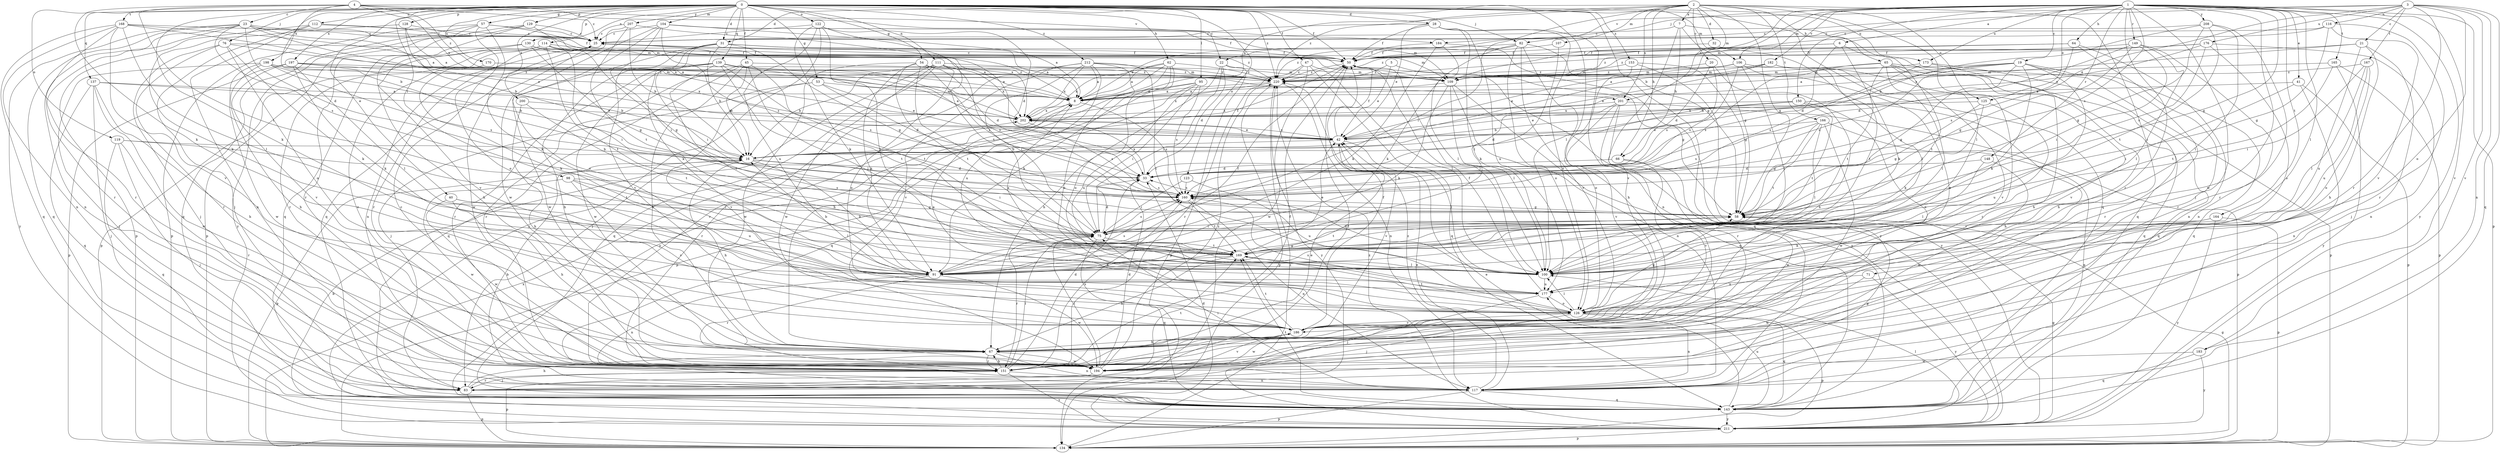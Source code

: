 strict digraph  {
0;
1;
2;
3;
4;
5;
6;
7;
8;
16;
19;
20;
21;
22;
23;
25;
28;
31;
32;
33;
40;
41;
42;
45;
47;
50;
53;
54;
57;
58;
62;
64;
65;
66;
67;
71;
75;
76;
82;
83;
91;
95;
98;
100;
104;
106;
107;
109;
111;
112;
114;
116;
117;
119;
122;
123;
125;
126;
128;
129;
130;
134;
137;
139;
143;
148;
149;
150;
151;
153;
160;
164;
165;
166;
167;
168;
169;
170;
173;
176;
177;
182;
183;
184;
186;
194;
197;
198;
200;
201;
202;
207;
208;
211;
212;
220;
0 -> 28  [label=d];
0 -> 31  [label=d];
0 -> 40  [label=e];
0 -> 45  [label=f];
0 -> 47  [label=f];
0 -> 50  [label=f];
0 -> 53  [label=g];
0 -> 54  [label=g];
0 -> 57  [label=g];
0 -> 58  [label=g];
0 -> 62  [label=h];
0 -> 76  [label=j];
0 -> 82  [label=j];
0 -> 91  [label=k];
0 -> 95  [label=l];
0 -> 98  [label=l];
0 -> 100  [label=l];
0 -> 104  [label=m];
0 -> 106  [label=m];
0 -> 111  [label=n];
0 -> 112  [label=n];
0 -> 114  [label=n];
0 -> 119  [label=o];
0 -> 122  [label=o];
0 -> 123  [label=o];
0 -> 128  [label=p];
0 -> 129  [label=p];
0 -> 130  [label=p];
0 -> 137  [label=q];
0 -> 139  [label=q];
0 -> 143  [label=q];
0 -> 153  [label=s];
0 -> 170  [label=u];
0 -> 173  [label=u];
0 -> 197  [label=x];
0 -> 198  [label=x];
0 -> 200  [label=x];
0 -> 207  [label=y];
0 -> 212  [label=z];
0 -> 220  [label=z];
1 -> 6  [label=a];
1 -> 16  [label=b];
1 -> 19  [label=c];
1 -> 41  [label=e];
1 -> 58  [label=g];
1 -> 64  [label=h];
1 -> 82  [label=j];
1 -> 83  [label=j];
1 -> 100  [label=l];
1 -> 106  [label=m];
1 -> 125  [label=o];
1 -> 134  [label=p];
1 -> 148  [label=r];
1 -> 149  [label=r];
1 -> 150  [label=r];
1 -> 151  [label=r];
1 -> 160  [label=s];
1 -> 164  [label=t];
1 -> 165  [label=t];
1 -> 173  [label=u];
1 -> 182  [label=v];
1 -> 183  [label=v];
1 -> 194  [label=w];
1 -> 201  [label=x];
1 -> 208  [label=y];
1 -> 211  [label=y];
2 -> 7  [label=a];
2 -> 8  [label=a];
2 -> 20  [label=c];
2 -> 31  [label=d];
2 -> 32  [label=d];
2 -> 58  [label=g];
2 -> 65  [label=h];
2 -> 66  [label=h];
2 -> 71  [label=i];
2 -> 75  [label=i];
2 -> 100  [label=l];
2 -> 107  [label=m];
2 -> 109  [label=m];
2 -> 125  [label=o];
2 -> 166  [label=t];
2 -> 201  [label=x];
2 -> 220  [label=z];
3 -> 21  [label=c];
3 -> 22  [label=c];
3 -> 42  [label=e];
3 -> 116  [label=n];
3 -> 117  [label=n];
3 -> 126  [label=o];
3 -> 143  [label=q];
3 -> 151  [label=r];
3 -> 167  [label=t];
3 -> 176  [label=u];
3 -> 183  [label=v];
3 -> 184  [label=v];
4 -> 16  [label=b];
4 -> 22  [label=c];
4 -> 23  [label=c];
4 -> 25  [label=c];
4 -> 75  [label=i];
4 -> 91  [label=k];
4 -> 168  [label=t];
4 -> 184  [label=v];
4 -> 201  [label=x];
4 -> 220  [label=z];
5 -> 42  [label=e];
5 -> 211  [label=y];
5 -> 220  [label=z];
6 -> 33  [label=d];
6 -> 50  [label=f];
6 -> 91  [label=k];
6 -> 169  [label=t];
6 -> 220  [label=z];
7 -> 25  [label=c];
7 -> 58  [label=g];
7 -> 66  [label=h];
7 -> 143  [label=q];
7 -> 186  [label=v];
8 -> 25  [label=c];
8 -> 151  [label=r];
8 -> 160  [label=s];
8 -> 202  [label=x];
16 -> 33  [label=d];
16 -> 50  [label=f];
16 -> 67  [label=h];
16 -> 75  [label=i];
16 -> 91  [label=k];
16 -> 134  [label=p];
19 -> 8  [label=a];
19 -> 16  [label=b];
19 -> 58  [label=g];
19 -> 91  [label=k];
19 -> 100  [label=l];
19 -> 143  [label=q];
19 -> 151  [label=r];
19 -> 160  [label=s];
19 -> 220  [label=z];
20 -> 33  [label=d];
20 -> 67  [label=h];
20 -> 109  [label=m];
20 -> 160  [label=s];
21 -> 50  [label=f];
21 -> 67  [label=h];
21 -> 83  [label=j];
21 -> 177  [label=u];
21 -> 202  [label=x];
22 -> 33  [label=d];
22 -> 67  [label=h];
22 -> 75  [label=i];
22 -> 109  [label=m];
22 -> 134  [label=p];
23 -> 25  [label=c];
23 -> 33  [label=d];
23 -> 42  [label=e];
23 -> 109  [label=m];
23 -> 117  [label=n];
23 -> 143  [label=q];
23 -> 151  [label=r];
23 -> 160  [label=s];
23 -> 202  [label=x];
23 -> 211  [label=y];
25 -> 50  [label=f];
25 -> 109  [label=m];
25 -> 117  [label=n];
25 -> 151  [label=r];
25 -> 194  [label=w];
28 -> 25  [label=c];
28 -> 42  [label=e];
28 -> 50  [label=f];
28 -> 100  [label=l];
28 -> 117  [label=n];
28 -> 126  [label=o];
28 -> 177  [label=u];
31 -> 8  [label=a];
31 -> 16  [label=b];
31 -> 50  [label=f];
31 -> 58  [label=g];
31 -> 75  [label=i];
31 -> 91  [label=k];
31 -> 186  [label=v];
31 -> 194  [label=w];
32 -> 50  [label=f];
32 -> 100  [label=l];
33 -> 160  [label=s];
33 -> 202  [label=x];
40 -> 58  [label=g];
40 -> 67  [label=h];
40 -> 100  [label=l];
40 -> 194  [label=w];
41 -> 8  [label=a];
41 -> 75  [label=i];
41 -> 117  [label=n];
41 -> 134  [label=p];
42 -> 16  [label=b];
42 -> 50  [label=f];
42 -> 100  [label=l];
42 -> 186  [label=v];
42 -> 202  [label=x];
45 -> 16  [label=b];
45 -> 67  [label=h];
45 -> 100  [label=l];
45 -> 109  [label=m];
45 -> 143  [label=q];
45 -> 151  [label=r];
45 -> 169  [label=t];
47 -> 100  [label=l];
47 -> 143  [label=q];
47 -> 151  [label=r];
47 -> 194  [label=w];
47 -> 220  [label=z];
50 -> 25  [label=c];
50 -> 58  [label=g];
50 -> 100  [label=l];
50 -> 220  [label=z];
53 -> 8  [label=a];
53 -> 33  [label=d];
53 -> 42  [label=e];
53 -> 83  [label=j];
53 -> 186  [label=v];
54 -> 33  [label=d];
54 -> 75  [label=i];
54 -> 91  [label=k];
54 -> 160  [label=s];
54 -> 169  [label=t];
54 -> 194  [label=w];
54 -> 220  [label=z];
57 -> 25  [label=c];
57 -> 50  [label=f];
57 -> 91  [label=k];
57 -> 126  [label=o];
57 -> 134  [label=p];
57 -> 143  [label=q];
57 -> 211  [label=y];
58 -> 75  [label=i];
58 -> 169  [label=t];
62 -> 8  [label=a];
62 -> 67  [label=h];
62 -> 91  [label=k];
62 -> 126  [label=o];
62 -> 202  [label=x];
62 -> 211  [label=y];
62 -> 220  [label=z];
64 -> 50  [label=f];
64 -> 117  [label=n];
64 -> 151  [label=r];
64 -> 160  [label=s];
64 -> 220  [label=z];
65 -> 67  [label=h];
65 -> 100  [label=l];
65 -> 109  [label=m];
65 -> 134  [label=p];
65 -> 143  [label=q];
65 -> 160  [label=s];
65 -> 169  [label=t];
65 -> 186  [label=v];
66 -> 33  [label=d];
66 -> 186  [label=v];
66 -> 194  [label=w];
67 -> 117  [label=n];
67 -> 151  [label=r];
67 -> 194  [label=w];
71 -> 177  [label=u];
71 -> 194  [label=w];
71 -> 211  [label=y];
75 -> 33  [label=d];
75 -> 143  [label=q];
75 -> 151  [label=r];
75 -> 160  [label=s];
75 -> 169  [label=t];
76 -> 8  [label=a];
76 -> 50  [label=f];
76 -> 83  [label=j];
76 -> 91  [label=k];
76 -> 126  [label=o];
76 -> 151  [label=r];
82 -> 8  [label=a];
82 -> 50  [label=f];
82 -> 67  [label=h];
82 -> 91  [label=k];
82 -> 126  [label=o];
82 -> 143  [label=q];
82 -> 186  [label=v];
82 -> 220  [label=z];
83 -> 50  [label=f];
83 -> 67  [label=h];
83 -> 134  [label=p];
83 -> 151  [label=r];
91 -> 16  [label=b];
91 -> 50  [label=f];
91 -> 58  [label=g];
91 -> 117  [label=n];
91 -> 151  [label=r];
91 -> 160  [label=s];
91 -> 194  [label=w];
95 -> 8  [label=a];
95 -> 75  [label=i];
95 -> 134  [label=p];
95 -> 143  [label=q];
95 -> 160  [label=s];
95 -> 177  [label=u];
98 -> 75  [label=i];
98 -> 160  [label=s];
98 -> 177  [label=u];
98 -> 186  [label=v];
98 -> 194  [label=w];
100 -> 8  [label=a];
100 -> 33  [label=d];
100 -> 177  [label=u];
104 -> 8  [label=a];
104 -> 25  [label=c];
104 -> 50  [label=f];
104 -> 75  [label=i];
104 -> 109  [label=m];
104 -> 126  [label=o];
104 -> 160  [label=s];
104 -> 194  [label=w];
106 -> 42  [label=e];
106 -> 100  [label=l];
106 -> 126  [label=o];
106 -> 151  [label=r];
106 -> 160  [label=s];
106 -> 220  [label=z];
107 -> 50  [label=f];
107 -> 91  [label=k];
109 -> 8  [label=a];
109 -> 91  [label=k];
109 -> 100  [label=l];
109 -> 117  [label=n];
109 -> 143  [label=q];
111 -> 16  [label=b];
111 -> 83  [label=j];
111 -> 109  [label=m];
111 -> 126  [label=o];
111 -> 143  [label=q];
111 -> 160  [label=s];
111 -> 194  [label=w];
111 -> 202  [label=x];
112 -> 25  [label=c];
112 -> 83  [label=j];
112 -> 109  [label=m];
112 -> 117  [label=n];
112 -> 134  [label=p];
114 -> 50  [label=f];
114 -> 58  [label=g];
114 -> 75  [label=i];
114 -> 134  [label=p];
114 -> 151  [label=r];
114 -> 169  [label=t];
114 -> 220  [label=z];
116 -> 25  [label=c];
116 -> 58  [label=g];
116 -> 109  [label=m];
116 -> 151  [label=r];
116 -> 186  [label=v];
117 -> 16  [label=b];
117 -> 42  [label=e];
117 -> 58  [label=g];
117 -> 75  [label=i];
117 -> 134  [label=p];
117 -> 143  [label=q];
117 -> 220  [label=z];
119 -> 16  [label=b];
119 -> 83  [label=j];
119 -> 143  [label=q];
119 -> 151  [label=r];
119 -> 169  [label=t];
122 -> 25  [label=c];
122 -> 33  [label=d];
122 -> 91  [label=k];
122 -> 100  [label=l];
122 -> 169  [label=t];
122 -> 177  [label=u];
122 -> 211  [label=y];
123 -> 75  [label=i];
123 -> 160  [label=s];
123 -> 177  [label=u];
125 -> 58  [label=g];
125 -> 91  [label=k];
125 -> 177  [label=u];
125 -> 202  [label=x];
126 -> 8  [label=a];
126 -> 58  [label=g];
126 -> 83  [label=j];
126 -> 100  [label=l];
126 -> 117  [label=n];
126 -> 134  [label=p];
126 -> 143  [label=q];
126 -> 160  [label=s];
126 -> 169  [label=t];
126 -> 186  [label=v];
128 -> 8  [label=a];
128 -> 16  [label=b];
128 -> 25  [label=c];
128 -> 91  [label=k];
129 -> 25  [label=c];
129 -> 134  [label=p];
129 -> 143  [label=q];
129 -> 151  [label=r];
129 -> 202  [label=x];
130 -> 8  [label=a];
130 -> 50  [label=f];
130 -> 58  [label=g];
130 -> 67  [label=h];
130 -> 186  [label=v];
134 -> 58  [label=g];
134 -> 202  [label=x];
134 -> 220  [label=z];
137 -> 8  [label=a];
137 -> 42  [label=e];
137 -> 67  [label=h];
137 -> 83  [label=j];
137 -> 143  [label=q];
137 -> 194  [label=w];
139 -> 42  [label=e];
139 -> 67  [label=h];
139 -> 100  [label=l];
139 -> 151  [label=r];
139 -> 160  [label=s];
139 -> 169  [label=t];
139 -> 194  [label=w];
139 -> 202  [label=x];
139 -> 220  [label=z];
143 -> 42  [label=e];
143 -> 169  [label=t];
143 -> 177  [label=u];
143 -> 211  [label=y];
148 -> 33  [label=d];
148 -> 100  [label=l];
148 -> 194  [label=w];
149 -> 33  [label=d];
149 -> 50  [label=f];
149 -> 58  [label=g];
149 -> 75  [label=i];
149 -> 100  [label=l];
149 -> 117  [label=n];
150 -> 16  [label=b];
150 -> 42  [label=e];
150 -> 67  [label=h];
150 -> 126  [label=o];
150 -> 169  [label=t];
150 -> 202  [label=x];
151 -> 25  [label=c];
151 -> 33  [label=d];
151 -> 42  [label=e];
151 -> 50  [label=f];
151 -> 67  [label=h];
151 -> 75  [label=i];
151 -> 83  [label=j];
151 -> 117  [label=n];
151 -> 160  [label=s];
151 -> 211  [label=y];
153 -> 58  [label=g];
153 -> 109  [label=m];
153 -> 126  [label=o];
153 -> 211  [label=y];
160 -> 58  [label=g];
160 -> 117  [label=n];
160 -> 169  [label=t];
164 -> 75  [label=i];
164 -> 91  [label=k];
164 -> 134  [label=p];
164 -> 211  [label=y];
165 -> 109  [label=m];
165 -> 134  [label=p];
165 -> 169  [label=t];
165 -> 211  [label=y];
166 -> 42  [label=e];
166 -> 58  [label=g];
166 -> 100  [label=l];
166 -> 143  [label=q];
166 -> 160  [label=s];
166 -> 169  [label=t];
166 -> 194  [label=w];
167 -> 75  [label=i];
167 -> 100  [label=l];
167 -> 126  [label=o];
167 -> 177  [label=u];
167 -> 220  [label=z];
168 -> 8  [label=a];
168 -> 25  [label=c];
168 -> 100  [label=l];
168 -> 117  [label=n];
168 -> 143  [label=q];
168 -> 151  [label=r];
168 -> 186  [label=v];
168 -> 202  [label=x];
169 -> 42  [label=e];
169 -> 67  [label=h];
169 -> 91  [label=k];
169 -> 100  [label=l];
170 -> 91  [label=k];
170 -> 220  [label=z];
173 -> 67  [label=h];
173 -> 109  [label=m];
173 -> 143  [label=q];
173 -> 160  [label=s];
176 -> 50  [label=f];
176 -> 117  [label=n];
176 -> 126  [label=o];
176 -> 160  [label=s];
176 -> 202  [label=x];
176 -> 220  [label=z];
177 -> 50  [label=f];
177 -> 83  [label=j];
177 -> 126  [label=o];
182 -> 8  [label=a];
182 -> 42  [label=e];
182 -> 109  [label=m];
182 -> 169  [label=t];
182 -> 186  [label=v];
183 -> 143  [label=q];
183 -> 194  [label=w];
183 -> 211  [label=y];
184 -> 50  [label=f];
184 -> 91  [label=k];
184 -> 100  [label=l];
184 -> 211  [label=y];
186 -> 50  [label=f];
186 -> 67  [label=h];
186 -> 169  [label=t];
186 -> 194  [label=w];
194 -> 25  [label=c];
194 -> 33  [label=d];
194 -> 75  [label=i];
194 -> 134  [label=p];
194 -> 169  [label=t];
194 -> 186  [label=v];
194 -> 220  [label=z];
197 -> 16  [label=b];
197 -> 91  [label=k];
197 -> 100  [label=l];
197 -> 134  [label=p];
197 -> 186  [label=v];
197 -> 202  [label=x];
197 -> 220  [label=z];
198 -> 16  [label=b];
198 -> 67  [label=h];
198 -> 83  [label=j];
198 -> 109  [label=m];
198 -> 160  [label=s];
198 -> 194  [label=w];
198 -> 220  [label=z];
200 -> 67  [label=h];
200 -> 169  [label=t];
200 -> 202  [label=x];
201 -> 33  [label=d];
201 -> 67  [label=h];
201 -> 134  [label=p];
201 -> 151  [label=r];
201 -> 186  [label=v];
201 -> 202  [label=x];
202 -> 42  [label=e];
202 -> 160  [label=s];
207 -> 16  [label=b];
207 -> 25  [label=c];
207 -> 42  [label=e];
207 -> 143  [label=q];
207 -> 169  [label=t];
208 -> 16  [label=b];
208 -> 25  [label=c];
208 -> 58  [label=g];
208 -> 100  [label=l];
208 -> 151  [label=r];
208 -> 169  [label=t];
211 -> 16  [label=b];
211 -> 33  [label=d];
211 -> 58  [label=g];
211 -> 100  [label=l];
211 -> 134  [label=p];
211 -> 220  [label=z];
212 -> 8  [label=a];
212 -> 75  [label=i];
212 -> 100  [label=l];
212 -> 126  [label=o];
212 -> 151  [label=r];
212 -> 177  [label=u];
212 -> 186  [label=v];
212 -> 202  [label=x];
212 -> 220  [label=z];
220 -> 8  [label=a];
220 -> 117  [label=n];
220 -> 134  [label=p];
220 -> 202  [label=x];
220 -> 211  [label=y];
}
